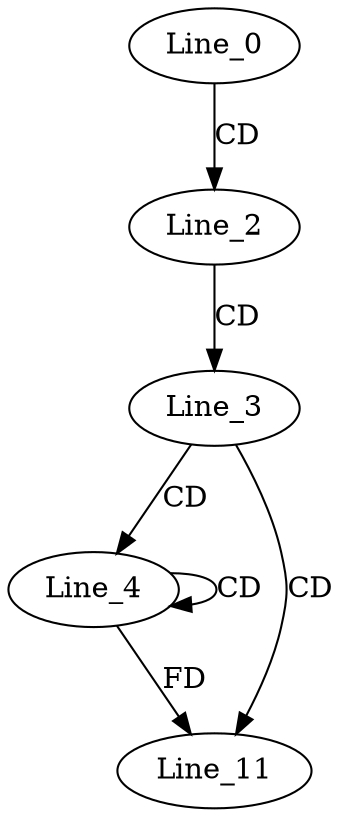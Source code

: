 digraph G {
  Line_0;
  Line_2;
  Line_3;
  Line_4;
  Line_4;
  Line_11;
  Line_11;
  Line_0 -> Line_2 [ label="CD" ];
  Line_2 -> Line_3 [ label="CD" ];
  Line_3 -> Line_4 [ label="CD" ];
  Line_4 -> Line_4 [ label="CD" ];
  Line_3 -> Line_11 [ label="CD" ];
  Line_4 -> Line_11 [ label="FD" ];
}
